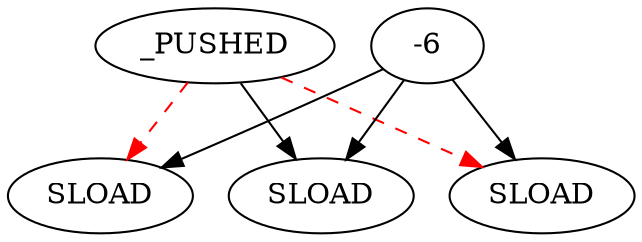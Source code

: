 // TEST
digraph {
	n2 [label=SLOAD shape=oval]
	n0 [label=_PUSHED shape=oval]
	n3 [label=SLOAD shape=oval]
	n1 [label=SLOAD shape=oval]
	n0 -> n2 [label="" color=red style=dashed]
	-6 -> n2 [label="" color="" style=solid]
	-6 -> n3 [label="" color="" style=solid]
	n0 -> n3 [label="" color="" style=solid]
	n0 -> n1 [label="" color=red style=dashed]
	-6 -> n1 [label="" color="" style=solid]
}
